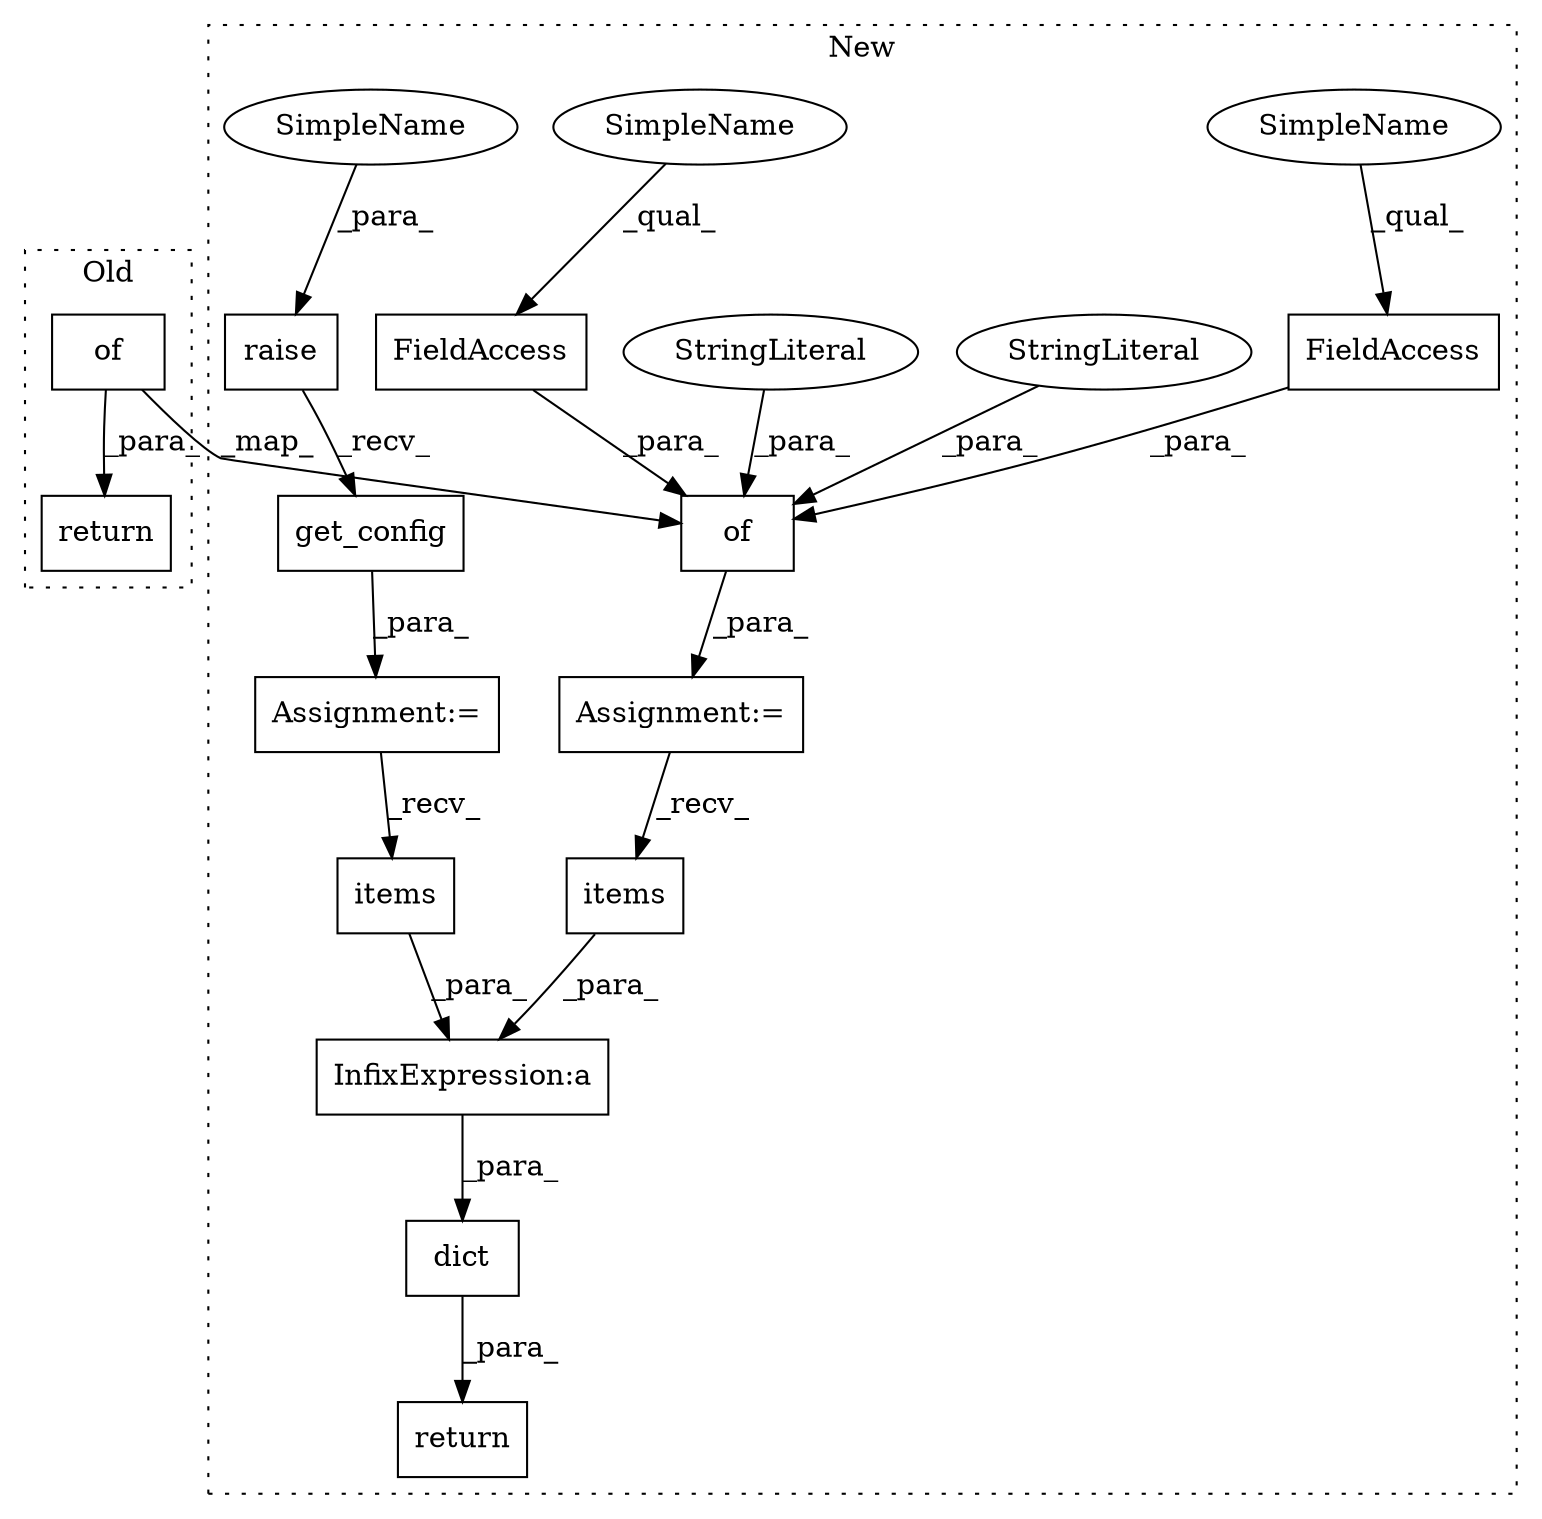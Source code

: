 digraph G {
subgraph cluster0 {
1 [label="return" a="41" s="21226" l="7" shape="box"];
9 [label="of" a="32" s="21237,21535" l="3,1" shape="box"];
label = "Old";
style="dotted";
}
subgraph cluster1 {
2 [label="get_config" a="32" s="24072" l="12" shape="box"];
3 [label="return" a="41" s="24090" l="7" shape="box"];
4 [label="raise" a="32" s="24055,24070" l="6,1" shape="box"];
5 [label="Assignment:=" a="7" s="24054" l="1" shape="box"];
6 [label="Assignment:=" a="7" s="23673" l="1" shape="box"];
7 [label="InfixExpression:a" a="27" s="24121" l="3" shape="box"];
8 [label="of" a="32" s="23678,24036" l="3,1" shape="box"];
10 [label="dict" a="32" s="24097,24138" l="5,1" shape="box"];
11 [label="items" a="32" s="24114" l="7" shape="box"];
12 [label="FieldAccess" a="22" s="24019" l="17" shape="box"];
13 [label="StringLiteral" a="45" s="23977" l="11" shape="ellipse"];
14 [label="items" a="32" s="24131" l="7" shape="box"];
15 [label="FieldAccess" a="22" s="23989" l="14" shape="box"];
16 [label="StringLiteral" a="45" s="24004" l="14" shape="ellipse"];
17 [label="SimpleName" a="42" s="23989" l="4" shape="ellipse"];
18 [label="SimpleName" a="42" s="24066" l="4" shape="ellipse"];
19 [label="SimpleName" a="42" s="24019" l="4" shape="ellipse"];
label = "New";
style="dotted";
}
2 -> 5 [label="_para_"];
4 -> 2 [label="_recv_"];
5 -> 11 [label="_recv_"];
6 -> 14 [label="_recv_"];
7 -> 10 [label="_para_"];
8 -> 6 [label="_para_"];
9 -> 1 [label="_para_"];
9 -> 8 [label="_map_"];
10 -> 3 [label="_para_"];
11 -> 7 [label="_para_"];
12 -> 8 [label="_para_"];
13 -> 8 [label="_para_"];
14 -> 7 [label="_para_"];
15 -> 8 [label="_para_"];
16 -> 8 [label="_para_"];
17 -> 15 [label="_qual_"];
18 -> 4 [label="_para_"];
19 -> 12 [label="_qual_"];
}